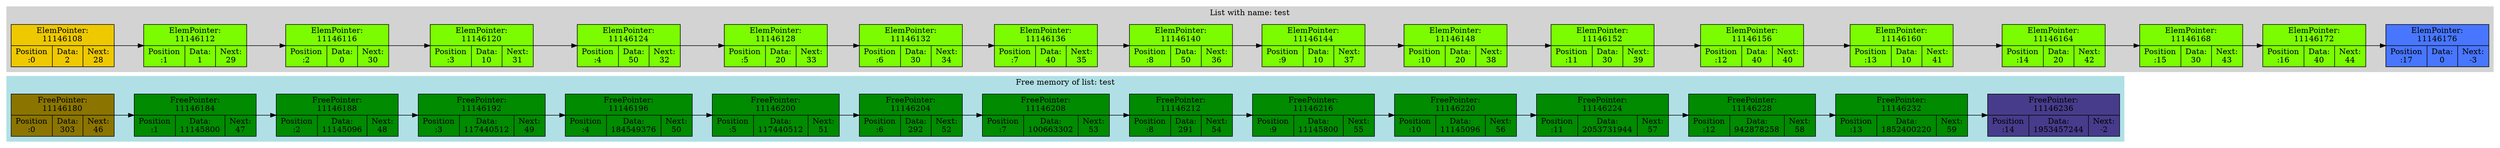 digraph G{
subgraph clustermem {
style=filled;
color=powderblue;
f0 [shape=record, label="FreePointer:\n11146180 | {Position\n:0 | Data:\n303 | Next:\n46}",style="filled",fillcolor="gold4"];
f0->f1
f1 [shape=record, label="FreePointer:\n11146184 | {Position\n:1 | Data:\n11145800 | Next:\n47}",style="filled",fillcolor="green4"];
f1->f2
f2 [shape=record, label="FreePointer:\n11146188 | {Position\n:2 | Data:\n11145096 | Next:\n48}",style="filled",fillcolor="green4"];
f2->f3
f3 [shape=record, label="FreePointer:\n11146192 | {Position\n:3 | Data:\n117440512 | Next:\n49}",style="filled",fillcolor="green4"];
f3->f4
f4 [shape=record, label="FreePointer:\n11146196 | {Position\n:4 | Data:\n184549376 | Next:\n50}",style="filled",fillcolor="green4"];
f4->f5
f5 [shape=record, label="FreePointer:\n11146200 | {Position\n:5 | Data:\n117440512 | Next:\n51}",style="filled",fillcolor="green4"];
f5->f6
f6 [shape=record, label="FreePointer:\n11146204 | {Position\n:6 | Data:\n292 | Next:\n52}",style="filled",fillcolor="green4"];
f6->f7
f7 [shape=record, label="FreePointer:\n11146208 | {Position\n:7 | Data:\n100663302 | Next:\n53}",style="filled",fillcolor="green4"];
f7->f8
f8 [shape=record, label="FreePointer:\n11146212 | {Position\n:8 | Data:\n291 | Next:\n54}",style="filled",fillcolor="green4"];
f8->f9
f9 [shape=record, label="FreePointer:\n11146216 | {Position\n:9 | Data:\n11145800 | Next:\n55}",style="filled",fillcolor="green4"];
f9->f10
f10 [shape=record, label="FreePointer:\n11146220 | {Position\n:10 | Data:\n11145096 | Next:\n56}",style="filled",fillcolor="green4"];
f10->f11
f11 [shape=record, label="FreePointer:\n11146224 | {Position\n:11 | Data:\n2053731944 | Next:\n57}",style="filled",fillcolor="green4"];
f11->f12
f12 [shape=record, label="FreePointer:\n11146228 | {Position\n:12 | Data:\n942878258 | Next:\n58}",style="filled",fillcolor="green4"];
f12->f13
f13 [shape=record, label="FreePointer:\n11146232 | {Position\n:13 | Data:\n1852400220 | Next:\n59}",style="filled",fillcolor="green4"];
f13->f14
f14 [shape=record, label="FreePointer:\n11146236 | {Position\n:14 | Data:\n1953457244 | Next:\n-2}",style="filled",fillcolor="slateblue4"];
label = "Free memory of list: test"}
rankdir=LR;
subgraph clusterlist {
style=filled;
color=lightgrey;
0 [shape=record, label="ElemPointer:\n11146108 | {Position\n:0 | Data:\n2 | Next:\n28}",style="filled",fillcolor="gold2"];
0->1
1 [shape=record, label="ElemPointer:\n11146112 | {Position\n:1 | Data:\n1 | Next:\n29}",style="filled",fillcolor="lawngreen"];
1->2
2 [shape=record, label="ElemPointer:\n11146116 | {Position\n:2 | Data:\n0 | Next:\n30}",style="filled",fillcolor="lawngreen"];
2->3
3 [shape=record, label="ElemPointer:\n11146120 | {Position\n:3 | Data:\n10 | Next:\n31}",style="filled",fillcolor="lawngreen"];
3->4
4 [shape=record, label="ElemPointer:\n11146124 | {Position\n:4 | Data:\n50 | Next:\n32}",style="filled",fillcolor="lawngreen"];
4->5
5 [shape=record, label="ElemPointer:\n11146128 | {Position\n:5 | Data:\n20 | Next:\n33}",style="filled",fillcolor="lawngreen"];
5->6
6 [shape=record, label="ElemPointer:\n11146132 | {Position\n:6 | Data:\n30 | Next:\n34}",style="filled",fillcolor="lawngreen"];
6->7
7 [shape=record, label="ElemPointer:\n11146136 | {Position\n:7 | Data:\n40 | Next:\n35}",style="filled",fillcolor="lawngreen"];
7->8
8 [shape=record, label="ElemPointer:\n11146140 | {Position\n:8 | Data:\n50 | Next:\n36}",style="filled",fillcolor="lawngreen"];
8->9
9 [shape=record, label="ElemPointer:\n11146144 | {Position\n:9 | Data:\n10 | Next:\n37}",style="filled",fillcolor="lawngreen"];
9->10
10 [shape=record, label="ElemPointer:\n11146148 | {Position\n:10 | Data:\n20 | Next:\n38}",style="filled",fillcolor="lawngreen"];
10->11
11 [shape=record, label="ElemPointer:\n11146152 | {Position\n:11 | Data:\n30 | Next:\n39}",style="filled",fillcolor="lawngreen"];
11->12
12 [shape=record, label="ElemPointer:\n11146156 | {Position\n:12 | Data:\n40 | Next:\n40}",style="filled",fillcolor="lawngreen"];
12->13
13 [shape=record, label="ElemPointer:\n11146160 | {Position\n:13 | Data:\n10 | Next:\n41}",style="filled",fillcolor="lawngreen"];
13->14
14 [shape=record, label="ElemPointer:\n11146164 | {Position\n:14 | Data:\n20 | Next:\n42}",style="filled",fillcolor="lawngreen"];
14->15
15 [shape=record, label="ElemPointer:\n11146168 | {Position\n:15 | Data:\n30 | Next:\n43}",style="filled",fillcolor="lawngreen"];
15->16
16 [shape=record, label="ElemPointer:\n11146172 | {Position\n:16 | Data:\n40 | Next:\n44}",style="filled",fillcolor="lawngreen"];
16->17
17 [shape=record, label="ElemPointer:\n11146176 | {Position\n:17 | Data:\n0 | Next:\n-3}",style="filled",fillcolor="royalblue1"];
label = "List with name: test"}
}
